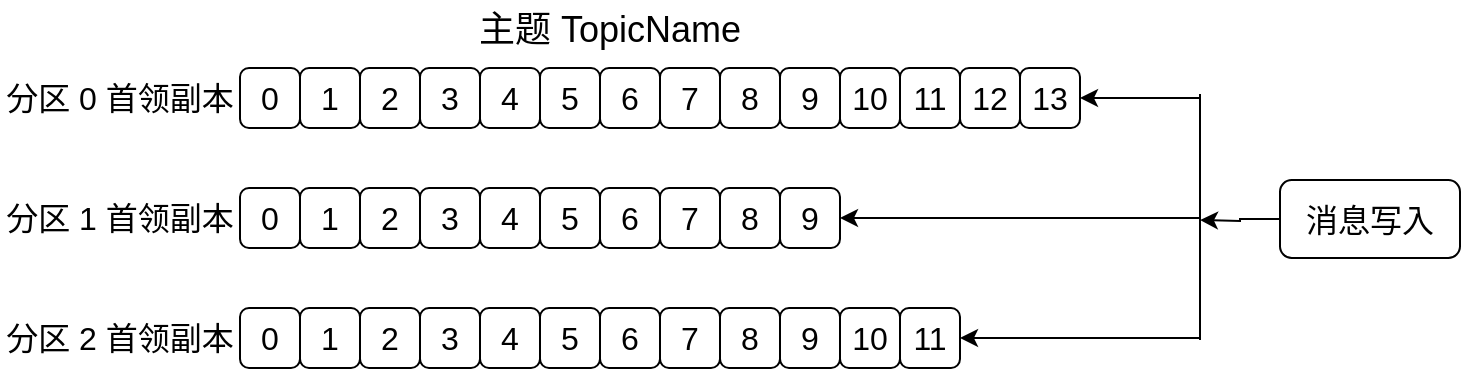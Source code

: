 <mxfile version="12.5.3" type="device"><diagram id="oR0ztmvGIaLTYi7VVyra" name="第 1 页"><mxGraphModel dx="1106" dy="820" grid="1" gridSize="10" guides="1" tooltips="1" connect="1" arrows="1" fold="1" page="1" pageScale="1" pageWidth="827" pageHeight="1169" math="0" shadow="0"><root><mxCell id="0"/><mxCell id="1" parent="0"/><mxCell id="0k0F0_a4NGmJkUZwRRBN-1" value="&lt;font style=&quot;font-size: 16px&quot;&gt;0&lt;/font&gt;" style="rounded=1;whiteSpace=wrap;html=1;" parent="1" vertex="1"><mxGeometry x="160" y="44" width="30" height="30" as="geometry"/></mxCell><mxCell id="0k0F0_a4NGmJkUZwRRBN-3" value="&lt;font style=&quot;font-size: 16px&quot;&gt;1&lt;/font&gt;" style="rounded=1;whiteSpace=wrap;html=1;" parent="1" vertex="1"><mxGeometry x="190" y="44" width="30" height="30" as="geometry"/></mxCell><mxCell id="0k0F0_a4NGmJkUZwRRBN-4" value="&lt;font style=&quot;font-size: 16px&quot;&gt;2&lt;/font&gt;" style="rounded=1;whiteSpace=wrap;html=1;" parent="1" vertex="1"><mxGeometry x="220" y="44" width="30" height="30" as="geometry"/></mxCell><mxCell id="0k0F0_a4NGmJkUZwRRBN-5" value="&lt;font style=&quot;font-size: 16px&quot;&gt;5&lt;/font&gt;" style="rounded=1;whiteSpace=wrap;html=1;" parent="1" vertex="1"><mxGeometry x="310" y="44" width="30" height="30" as="geometry"/></mxCell><mxCell id="0k0F0_a4NGmJkUZwRRBN-6" value="&lt;font style=&quot;font-size: 16px&quot;&gt;4&lt;/font&gt;" style="rounded=1;whiteSpace=wrap;html=1;" parent="1" vertex="1"><mxGeometry x="280" y="44" width="30" height="30" as="geometry"/></mxCell><mxCell id="0k0F0_a4NGmJkUZwRRBN-7" value="&lt;font style=&quot;font-size: 16px&quot;&gt;3&lt;/font&gt;" style="rounded=1;whiteSpace=wrap;html=1;" parent="1" vertex="1"><mxGeometry x="250" y="44" width="30" height="30" as="geometry"/></mxCell><mxCell id="0k0F0_a4NGmJkUZwRRBN-8" value="&lt;font style=&quot;font-size: 16px&quot;&gt;6&lt;/font&gt;" style="rounded=1;whiteSpace=wrap;html=1;" parent="1" vertex="1"><mxGeometry x="340" y="44" width="30" height="30" as="geometry"/></mxCell><mxCell id="0k0F0_a4NGmJkUZwRRBN-9" value="&lt;font style=&quot;font-size: 16px&quot;&gt;7&lt;/font&gt;" style="rounded=1;whiteSpace=wrap;html=1;" parent="1" vertex="1"><mxGeometry x="370" y="44" width="30" height="30" as="geometry"/></mxCell><mxCell id="0k0F0_a4NGmJkUZwRRBN-10" value="&lt;font style=&quot;font-size: 16px&quot;&gt;8&lt;/font&gt;" style="rounded=1;whiteSpace=wrap;html=1;" parent="1" vertex="1"><mxGeometry x="400" y="44" width="30" height="30" as="geometry"/></mxCell><mxCell id="0k0F0_a4NGmJkUZwRRBN-11" value="&lt;font style=&quot;font-size: 16px&quot;&gt;11&lt;/font&gt;" style="rounded=1;whiteSpace=wrap;html=1;" parent="1" vertex="1"><mxGeometry x="490" y="44" width="30" height="30" as="geometry"/></mxCell><mxCell id="0k0F0_a4NGmJkUZwRRBN-12" value="&lt;font style=&quot;font-size: 16px&quot;&gt;10&lt;/font&gt;" style="rounded=1;whiteSpace=wrap;html=1;" parent="1" vertex="1"><mxGeometry x="460" y="44" width="30" height="30" as="geometry"/></mxCell><mxCell id="0k0F0_a4NGmJkUZwRRBN-13" value="&lt;font style=&quot;font-size: 16px&quot;&gt;9&lt;/font&gt;" style="rounded=1;whiteSpace=wrap;html=1;" parent="1" vertex="1"><mxGeometry x="430" y="44" width="30" height="30" as="geometry"/></mxCell><mxCell id="0k0F0_a4NGmJkUZwRRBN-14" value="&lt;font style=&quot;font-size: 16px&quot;&gt;12&lt;/font&gt;" style="rounded=1;whiteSpace=wrap;html=1;" parent="1" vertex="1"><mxGeometry x="520" y="44" width="30" height="30" as="geometry"/></mxCell><mxCell id="0k0F0_a4NGmJkUZwRRBN-15" value="&lt;font style=&quot;font-size: 16px&quot;&gt;13&lt;/font&gt;" style="rounded=1;whiteSpace=wrap;html=1;" parent="1" vertex="1"><mxGeometry x="550" y="44" width="30" height="30" as="geometry"/></mxCell><mxCell id="0k0F0_a4NGmJkUZwRRBN-16" value="&lt;font style=&quot;font-size: 16px&quot;&gt;0&lt;/font&gt;" style="rounded=1;whiteSpace=wrap;html=1;" parent="1" vertex="1"><mxGeometry x="160" y="104" width="30" height="30" as="geometry"/></mxCell><mxCell id="0k0F0_a4NGmJkUZwRRBN-17" value="&lt;font style=&quot;font-size: 16px&quot;&gt;1&lt;/font&gt;" style="rounded=1;whiteSpace=wrap;html=1;" parent="1" vertex="1"><mxGeometry x="190" y="104" width="30" height="30" as="geometry"/></mxCell><mxCell id="0k0F0_a4NGmJkUZwRRBN-18" value="&lt;font style=&quot;font-size: 16px&quot;&gt;2&lt;/font&gt;" style="rounded=1;whiteSpace=wrap;html=1;" parent="1" vertex="1"><mxGeometry x="220" y="104" width="30" height="30" as="geometry"/></mxCell><mxCell id="0k0F0_a4NGmJkUZwRRBN-19" value="&lt;font style=&quot;font-size: 16px&quot;&gt;5&lt;/font&gt;" style="rounded=1;whiteSpace=wrap;html=1;" parent="1" vertex="1"><mxGeometry x="310" y="104" width="30" height="30" as="geometry"/></mxCell><mxCell id="0k0F0_a4NGmJkUZwRRBN-20" value="&lt;font style=&quot;font-size: 16px&quot;&gt;4&lt;/font&gt;" style="rounded=1;whiteSpace=wrap;html=1;" parent="1" vertex="1"><mxGeometry x="280" y="104" width="30" height="30" as="geometry"/></mxCell><mxCell id="0k0F0_a4NGmJkUZwRRBN-21" value="&lt;font style=&quot;font-size: 16px&quot;&gt;3&lt;/font&gt;" style="rounded=1;whiteSpace=wrap;html=1;" parent="1" vertex="1"><mxGeometry x="250" y="104" width="30" height="30" as="geometry"/></mxCell><mxCell id="0k0F0_a4NGmJkUZwRRBN-22" value="&lt;font style=&quot;font-size: 16px&quot;&gt;6&lt;/font&gt;" style="rounded=1;whiteSpace=wrap;html=1;" parent="1" vertex="1"><mxGeometry x="340" y="104" width="30" height="30" as="geometry"/></mxCell><mxCell id="0k0F0_a4NGmJkUZwRRBN-23" value="&lt;font style=&quot;font-size: 16px&quot;&gt;7&lt;/font&gt;" style="rounded=1;whiteSpace=wrap;html=1;" parent="1" vertex="1"><mxGeometry x="370" y="104" width="30" height="30" as="geometry"/></mxCell><mxCell id="0k0F0_a4NGmJkUZwRRBN-24" value="&lt;font style=&quot;font-size: 16px&quot;&gt;8&lt;/font&gt;" style="rounded=1;whiteSpace=wrap;html=1;" parent="1" vertex="1"><mxGeometry x="400" y="104" width="30" height="30" as="geometry"/></mxCell><mxCell id="0k0F0_a4NGmJkUZwRRBN-27" value="&lt;font style=&quot;font-size: 16px&quot;&gt;9&lt;/font&gt;" style="rounded=1;whiteSpace=wrap;html=1;" parent="1" vertex="1"><mxGeometry x="430" y="104" width="30" height="30" as="geometry"/></mxCell><mxCell id="0k0F0_a4NGmJkUZwRRBN-30" value="&lt;font style=&quot;font-size: 16px&quot;&gt;0&lt;/font&gt;" style="rounded=1;whiteSpace=wrap;html=1;" parent="1" vertex="1"><mxGeometry x="160" y="164" width="30" height="30" as="geometry"/></mxCell><mxCell id="0k0F0_a4NGmJkUZwRRBN-31" value="&lt;font style=&quot;font-size: 16px&quot;&gt;1&lt;/font&gt;" style="rounded=1;whiteSpace=wrap;html=1;" parent="1" vertex="1"><mxGeometry x="190" y="164" width="30" height="30" as="geometry"/></mxCell><mxCell id="0k0F0_a4NGmJkUZwRRBN-32" value="&lt;font style=&quot;font-size: 16px&quot;&gt;2&lt;/font&gt;" style="rounded=1;whiteSpace=wrap;html=1;" parent="1" vertex="1"><mxGeometry x="220" y="164" width="30" height="30" as="geometry"/></mxCell><mxCell id="0k0F0_a4NGmJkUZwRRBN-33" value="&lt;font style=&quot;font-size: 16px&quot;&gt;5&lt;/font&gt;" style="rounded=1;whiteSpace=wrap;html=1;" parent="1" vertex="1"><mxGeometry x="310" y="164" width="30" height="30" as="geometry"/></mxCell><mxCell id="0k0F0_a4NGmJkUZwRRBN-34" value="&lt;font style=&quot;font-size: 16px&quot;&gt;4&lt;/font&gt;" style="rounded=1;whiteSpace=wrap;html=1;" parent="1" vertex="1"><mxGeometry x="280" y="164" width="30" height="30" as="geometry"/></mxCell><mxCell id="0k0F0_a4NGmJkUZwRRBN-35" value="&lt;font style=&quot;font-size: 16px&quot;&gt;3&lt;/font&gt;" style="rounded=1;whiteSpace=wrap;html=1;" parent="1" vertex="1"><mxGeometry x="250" y="164" width="30" height="30" as="geometry"/></mxCell><mxCell id="0k0F0_a4NGmJkUZwRRBN-36" value="&lt;font style=&quot;font-size: 16px&quot;&gt;6&lt;/font&gt;" style="rounded=1;whiteSpace=wrap;html=1;" parent="1" vertex="1"><mxGeometry x="340" y="164" width="30" height="30" as="geometry"/></mxCell><mxCell id="0k0F0_a4NGmJkUZwRRBN-37" value="&lt;font style=&quot;font-size: 16px&quot;&gt;7&lt;/font&gt;" style="rounded=1;whiteSpace=wrap;html=1;" parent="1" vertex="1"><mxGeometry x="370" y="164" width="30" height="30" as="geometry"/></mxCell><mxCell id="0k0F0_a4NGmJkUZwRRBN-38" value="&lt;font style=&quot;font-size: 16px&quot;&gt;8&lt;/font&gt;" style="rounded=1;whiteSpace=wrap;html=1;" parent="1" vertex="1"><mxGeometry x="400" y="164" width="30" height="30" as="geometry"/></mxCell><mxCell id="0k0F0_a4NGmJkUZwRRBN-39" value="&lt;font style=&quot;font-size: 16px&quot;&gt;11&lt;/font&gt;" style="rounded=1;whiteSpace=wrap;html=1;" parent="1" vertex="1"><mxGeometry x="490" y="164" width="30" height="30" as="geometry"/></mxCell><mxCell id="0k0F0_a4NGmJkUZwRRBN-40" value="&lt;font style=&quot;font-size: 16px&quot;&gt;10&lt;/font&gt;" style="rounded=1;whiteSpace=wrap;html=1;" parent="1" vertex="1"><mxGeometry x="460" y="164" width="30" height="30" as="geometry"/></mxCell><mxCell id="0k0F0_a4NGmJkUZwRRBN-41" value="&lt;font style=&quot;font-size: 16px&quot;&gt;9&lt;/font&gt;" style="rounded=1;whiteSpace=wrap;html=1;" parent="1" vertex="1"><mxGeometry x="430" y="164" width="30" height="30" as="geometry"/></mxCell><mxCell id="0k0F0_a4NGmJkUZwRRBN-58" value="&lt;font style=&quot;font-size: 16px&quot;&gt;分区 0 首领副本&lt;/font&gt;" style="text;html=1;strokeColor=none;fillColor=none;align=center;verticalAlign=middle;whiteSpace=wrap;rounded=0;" parent="1" vertex="1"><mxGeometry x="40" y="44" width="120" height="30" as="geometry"/></mxCell><mxCell id="E5cYfBhObRPMd_4gBVph-3" style="edgeStyle=orthogonalEdgeStyle;rounded=0;orthogonalLoop=1;jettySize=auto;html=1;exitX=0;exitY=0.5;exitDx=0;exitDy=0;" edge="1" parent="1" source="0k0F0_a4NGmJkUZwRRBN-62"><mxGeometry relative="1" as="geometry"><mxPoint x="640" y="120" as="targetPoint"/></mxGeometry></mxCell><mxCell id="0k0F0_a4NGmJkUZwRRBN-62" value="&lt;font style=&quot;font-size: 16px&quot;&gt;消息写入&lt;/font&gt;" style="rounded=1;whiteSpace=wrap;html=1;" parent="1" vertex="1"><mxGeometry x="680" y="100" width="90" height="39" as="geometry"/></mxCell><mxCell id="0k0F0_a4NGmJkUZwRRBN-74" value="" style="endArrow=classic;html=1;entryX=1;entryY=0.5;entryDx=0;entryDy=0;" parent="1" target="0k0F0_a4NGmJkUZwRRBN-15" edge="1"><mxGeometry width="50" height="50" relative="1" as="geometry"><mxPoint x="640" y="59" as="sourcePoint"/><mxPoint x="590" y="59" as="targetPoint"/></mxGeometry></mxCell><mxCell id="0k0F0_a4NGmJkUZwRRBN-75" value="" style="endArrow=classic;html=1;entryX=1;entryY=0.5;entryDx=0;entryDy=0;" parent="1" target="0k0F0_a4NGmJkUZwRRBN-27" edge="1"><mxGeometry width="50" height="50" relative="1" as="geometry"><mxPoint x="640" y="119" as="sourcePoint"/><mxPoint x="640" y="424" as="targetPoint"/></mxGeometry></mxCell><mxCell id="0k0F0_a4NGmJkUZwRRBN-76" value="" style="endArrow=classic;html=1;entryX=1;entryY=0.5;entryDx=0;entryDy=0;" parent="1" target="0k0F0_a4NGmJkUZwRRBN-39" edge="1"><mxGeometry width="50" height="50" relative="1" as="geometry"><mxPoint x="640" y="179" as="sourcePoint"/><mxPoint x="630" y="394" as="targetPoint"/></mxGeometry></mxCell><mxCell id="0k0F0_a4NGmJkUZwRRBN-78" value="" style="endArrow=none;html=1;" parent="1" edge="1"><mxGeometry width="50" height="50" relative="1" as="geometry"><mxPoint x="640" y="180" as="sourcePoint"/><mxPoint x="640" y="57" as="targetPoint"/></mxGeometry></mxCell><mxCell id="pcVOk6pmHofBCBTN-7Rd-2" value="&lt;font style=&quot;font-size: 18px&quot;&gt;主题 TopicName&lt;/font&gt;" style="text;html=1;strokeColor=none;fillColor=none;align=center;verticalAlign=middle;whiteSpace=wrap;rounded=0;" parent="1" vertex="1"><mxGeometry x="270" y="10" width="150" height="30" as="geometry"/></mxCell><mxCell id="E5cYfBhObRPMd_4gBVph-1" value="&lt;font style=&quot;font-size: 16px&quot;&gt;分区 1 首领副本&lt;/font&gt;" style="text;html=1;strokeColor=none;fillColor=none;align=center;verticalAlign=middle;whiteSpace=wrap;rounded=0;" vertex="1" parent="1"><mxGeometry x="40" y="104" width="120" height="30" as="geometry"/></mxCell><mxCell id="E5cYfBhObRPMd_4gBVph-2" value="&lt;font style=&quot;font-size: 16px&quot;&gt;分区 2 首领副本&lt;/font&gt;" style="text;html=1;strokeColor=none;fillColor=none;align=center;verticalAlign=middle;whiteSpace=wrap;rounded=0;" vertex="1" parent="1"><mxGeometry x="40" y="164" width="120" height="30" as="geometry"/></mxCell></root></mxGraphModel></diagram></mxfile>